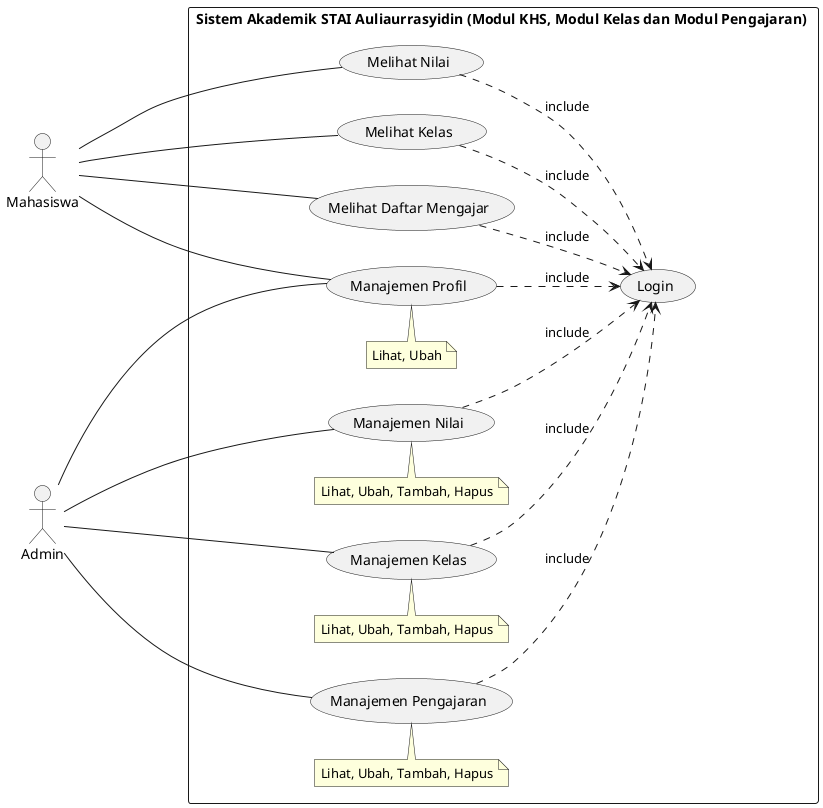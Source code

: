 @startuml usecase_akademik
left to right direction
skinparam packageStyle rectangle
actor Mahasiswa
actor Admin
rectangle "Sistem Akademik STAI Auliaurrasyidin (Modul KHS, Modul Kelas dan Modul Pengajaran) " {

    Mahasiswa --- (Melihat Nilai)

    Mahasiswa --- (Melihat Kelas)

    Mahasiswa --- (Melihat Daftar Mengajar)

    Admin --- (Manajemen Profil)
    Mahasiswa --- (Manajemen Profil)
    note top of (Manajemen Profil) : Lihat, Ubah

    Admin --- (Manajemen Kelas)
    note top of (Manajemen Kelas) : Lihat, Ubah, Tambah, Hapus

    Admin --- (Manajemen Pengajaran)
    note top of (Manajemen Pengajaran) : Lihat, Ubah, Tambah, Hapus

    Admin --- (Manajemen Nilai)
    note top of (Manajemen Nilai) : Lihat, Ubah, Tambah, Hapus

    (Melihat Nilai) ..> (Login) : include
    (Melihat Kelas) ..> (Login) : include
    (Melihat Daftar Mengajar) ..> (Login) : include
    (Manajemen Profil) ..> (Login) : include
    (Manajemen Kelas) ..> (Login) : include
    (Manajemen Nilai) ..> (Login) : include
    (Manajemen Pengajaran) ..> (Login) : include

    }
@enduml